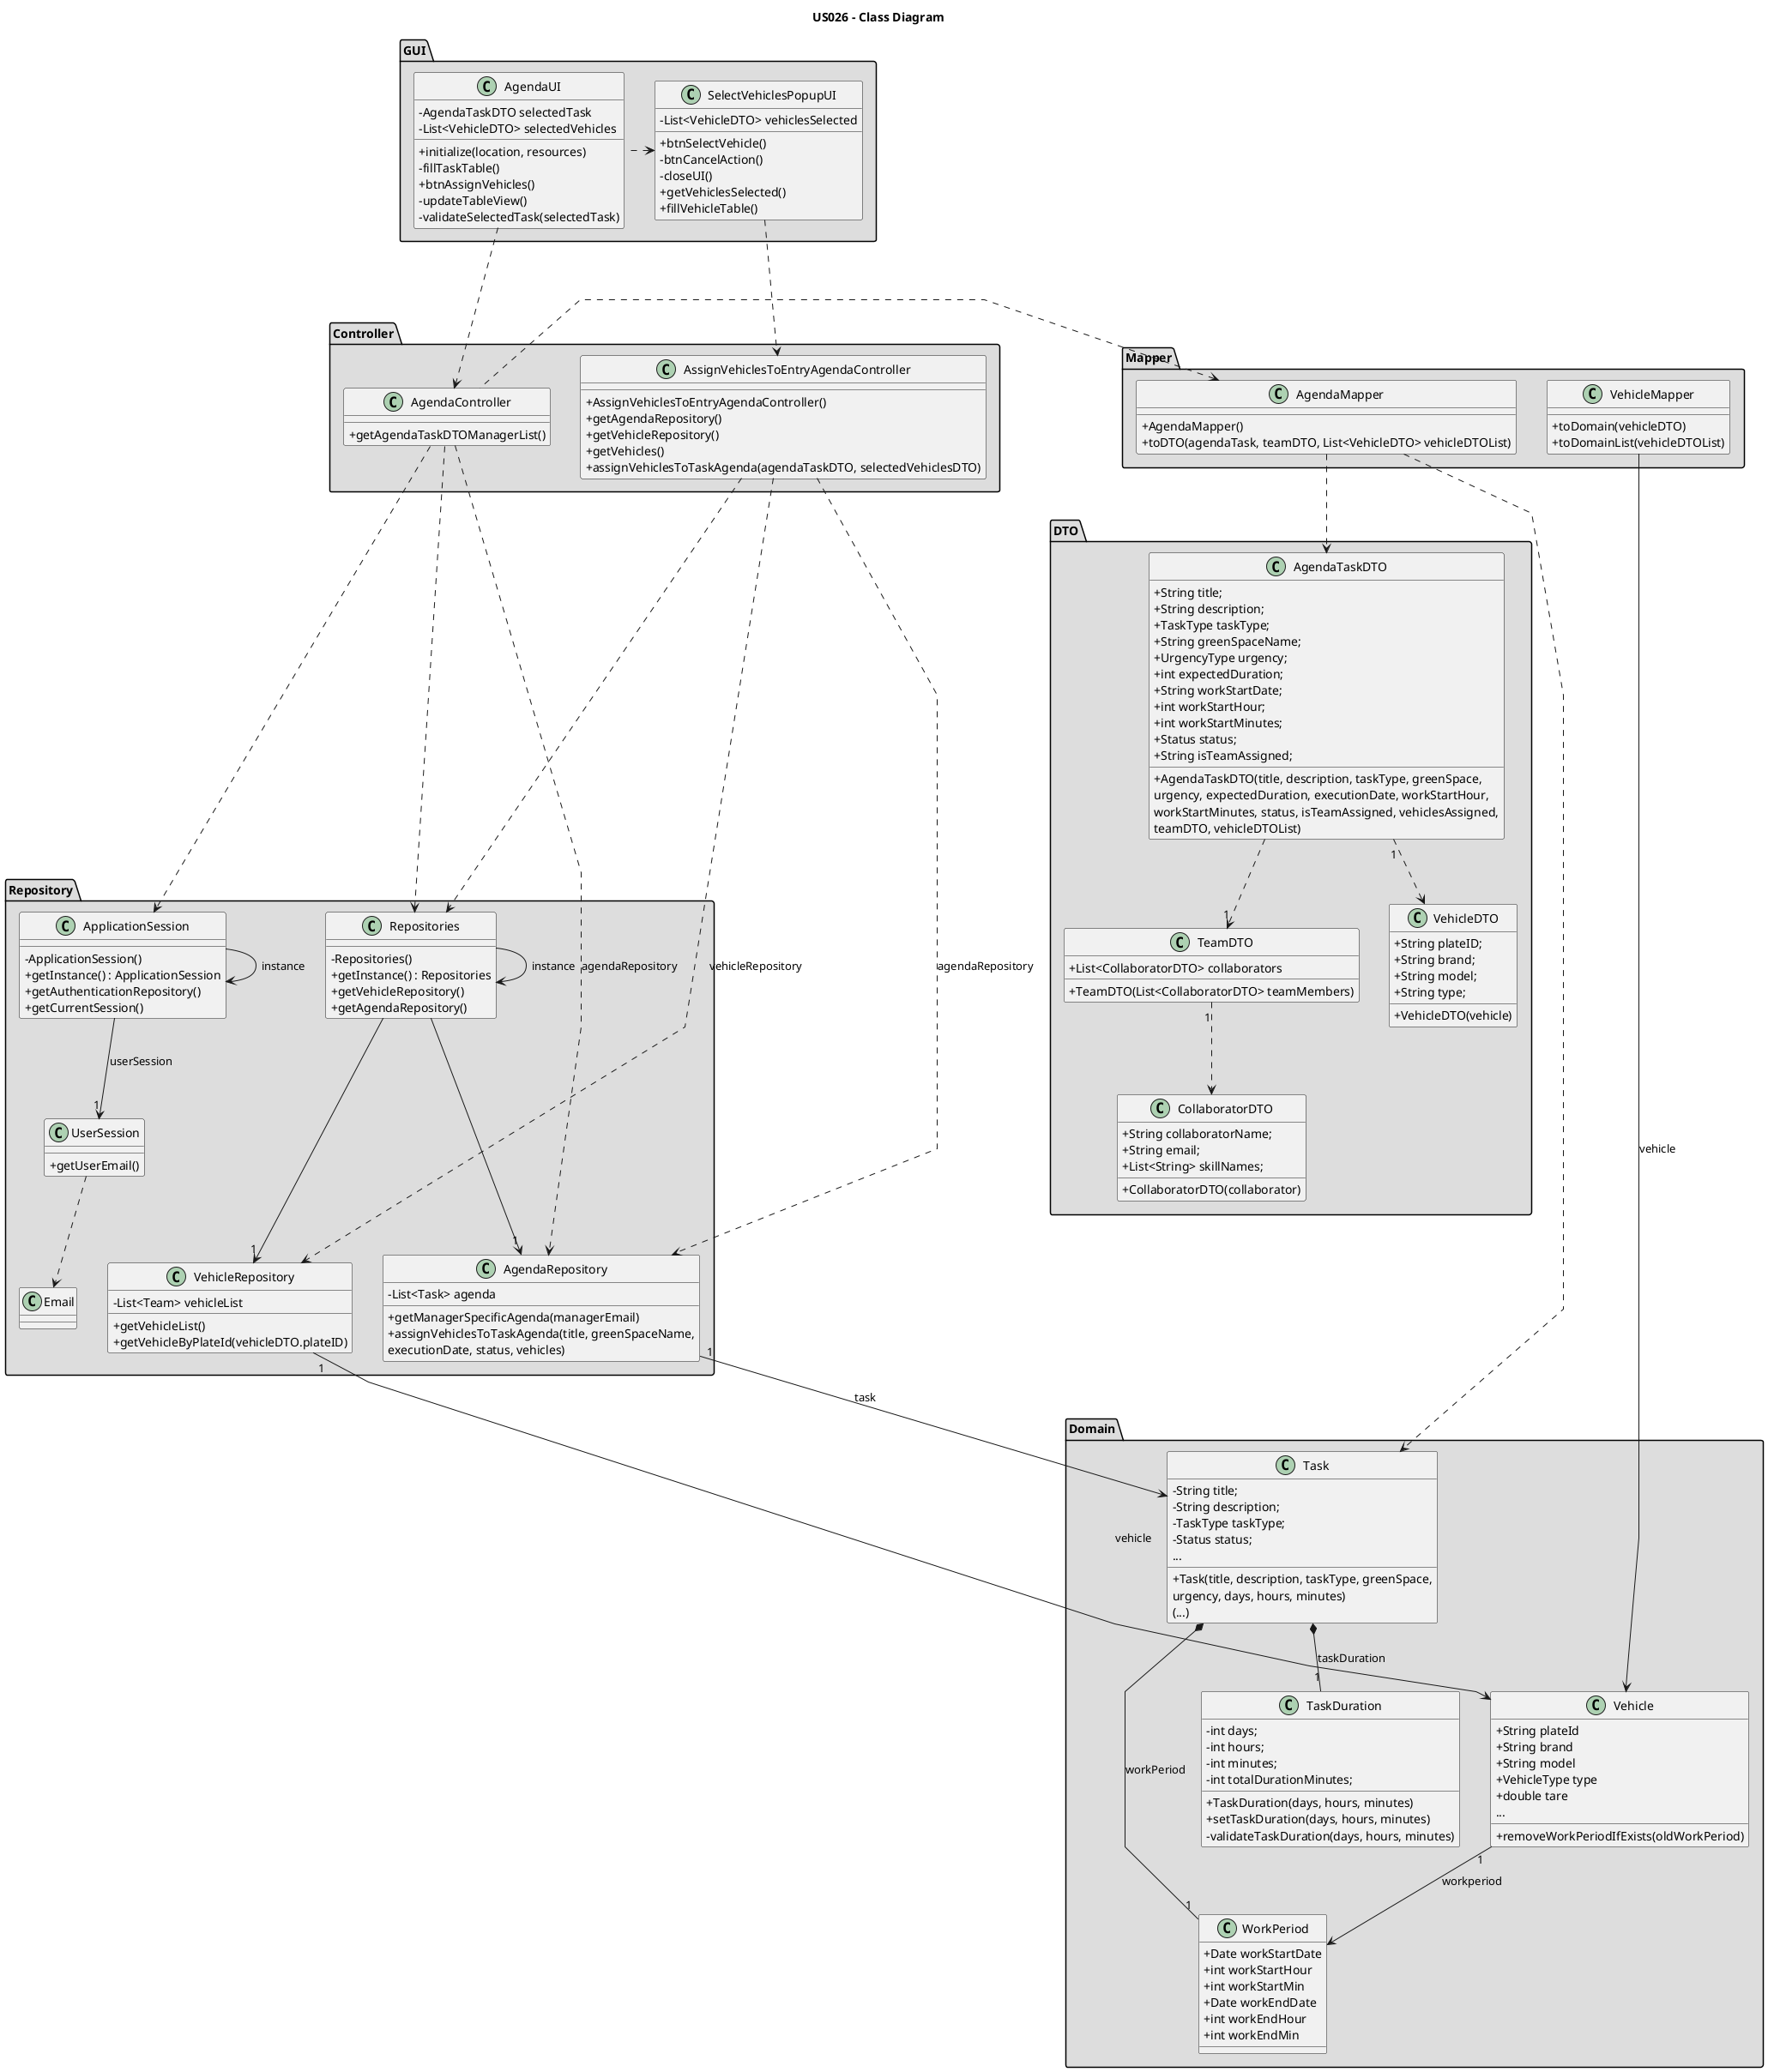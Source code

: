 @startuml
'skinparam monochrome true
skinparam packageStyle rectangle
skinparam shadowing false
skinparam linetype polyline
'skinparam linetype orto

skinparam classAttributeIconSize 0
title US026 - Class Diagram

package GUI <<Folder>> #DDDDDD {

class AgendaUI {
    - AgendaTaskDTO selectedTask
    - List<VehicleDTO> selectedVehicles
    + initialize(location, resources)
    - fillTaskTable()
    + btnAssignVehicles()
    - updateTableView()
    - validateSelectedTask(selectedTask)
}

class SelectVehiclesPopupUI{
    - List<VehicleDTO> vehiclesSelected
    + btnSelectVehicle()
    - btnCancelAction()
    - closeUI()
    + getVehiclesSelected()
    + fillVehicleTable()

}

}

package Controller <<Folder>> #DDDDDD {
class AssignVehiclesToEntryAgendaController {
    + AssignVehiclesToEntryAgendaController()
    + getAgendaRepository()
    + getVehicleRepository()
    + getVehicles()
    + assignVehiclesToTaskAgenda(agendaTaskDTO, selectedVehiclesDTO)
}

class AgendaController{
    + getAgendaTaskDTOManagerList()


}
}

'package Domain <<Folder>> #AAAAAA{
package Repository <<Folder>> #DDDDDD {
class VehicleRepository{
    - List<Team> vehicleList

    + getVehicleList()
    + getVehicleByPlateId(vehicleDTO.plateID)
}

class AgendaRepository{
    - List<Task> agenda

    + getManagerSpecificAgenda(managerEmail)
    + assignVehiclesToTaskAgenda(title, greenSpaceName,\nexecutionDate, status, vehicles)
    }

class Repositories {
    - Repositories()
    + getInstance() : Repositories
    + getVehicleRepository()
    + getAgendaRepository()
}

class ApplicationSession{
    - ApplicationSession()
    + getInstance() : ApplicationSession
    + getAuthenticationRepository()
    + getCurrentSession()

}

class UserSession{
    + getUserEmail()

}

class Email{

}

}


package Domain <<Folder>> #DDDDDD {

class WorkPeriod{
    + Date workStartDate
    + int workStartHour
    + int workStartMin
    + Date workEndDate
    + int workEndHour
    + int workEndMin

}

class Vehicle{
    + String plateId
    + String brand
    + String model
    + VehicleType type
    + double tare
    ...
    + removeWorkPeriodIfExists(oldWorkPeriod)
}

class Task {
    - String title;
    - String description;
    - TaskType taskType;
    - Status status;
    ...

    + Task(title, description, taskType, greenSpace,\nurgency, days, hours, minutes)
    (...)
}

class TaskDuration {
    - int days;
    - int hours;
    - int minutes;
    - int totalDurationMinutes;

    + TaskDuration(days, hours, minutes)
    + setTaskDuration(days, hours, minutes)
    - validateTaskDuration(days, hours, minutes)
}

'}
}


package Mapper <<Folder>> #DDDDDD {

class AgendaMapper{
    + AgendaMapper()
    + toDTO(agendaTask, teamDTO, List<VehicleDTO> vehicleDTOList)

}

class VehicleMapper{
    + toDomain(vehicleDTO)
    + toDomainList(vehicleDTOList)
}

}

package DTO <<Folder>> #DDDDDD {

class AgendaTaskDTO {
    + String title;
    + String description;
    + TaskType taskType;
    + String greenSpaceName;
    + UrgencyType urgency;
    + int expectedDuration;
    + String workStartDate;
    + int workStartHour;
    + int workStartMinutes;
    + Status status;
    + String isTeamAssigned;

    + AgendaTaskDTO(title, description, taskType, greenSpace,\nurgency, expectedDuration, executionDate, workStartHour,\nworkStartMinutes, status, isTeamAssigned, vehiclesAssigned,\nteamDTO, vehicleDTOList)

}

class CollaboratorDTO{
    + String collaboratorName;
    + String email;
    + List<String> skillNames;

    + CollaboratorDTO(collaborator)

    }

class TeamDTO{
    + List<CollaboratorDTO> collaborators
    + TeamDTO(List<CollaboratorDTO> teamMembers)
    }

class VehicleDTO{
    + String plateID;
    + String brand;
    + String model;
    + String type;

    +VehicleDTO(vehicle)

}

}

AgendaUI ..> AgendaController
AgendaUI .left.> SelectVehiclesPopupUI
SelectVehiclesPopupUI ...> AssignVehiclesToEntryAgendaController
AgendaController ...> Repositories
AssignVehiclesToEntryAgendaController ..> Repositories
AgendaController .> ApplicationSession
ApplicationSession -> ApplicationSession : instance
ApplicationSession -down-> "1" UserSession : userSession
UserSession ..> Email
Repositories ---> "1" AgendaRepository
Repositories ---> "1" VehicleRepository
AgendaRepository "1" -down-> Task : task
Task *--"1" TaskDuration : taskDuration
Task *---"1" WorkPeriod : workPeriod
VehicleRepository "1" -> Vehicle : vehicle
Vehicle "1" --> WorkPeriod : workperiod
AgendaController ..> AgendaRepository : agendaRepository
AssignVehiclesToEntryAgendaController ..> AgendaRepository : agendaRepository
AssignVehiclesToEntryAgendaController ..> VehicleRepository : vehicleRepository
Repositories -> Repositories : instance
AgendaController ..left> AgendaMapper
AgendaMapper ..> AgendaTaskDTO
AgendaTaskDTO ..> "1"TeamDTO
AgendaMapper ..> Task
TeamDTO "1" ..> CollaboratorDTO
AgendaTaskDTO "1" ..> VehicleDTO
VehicleMapper -> Vehicle : vehicle

@enduml